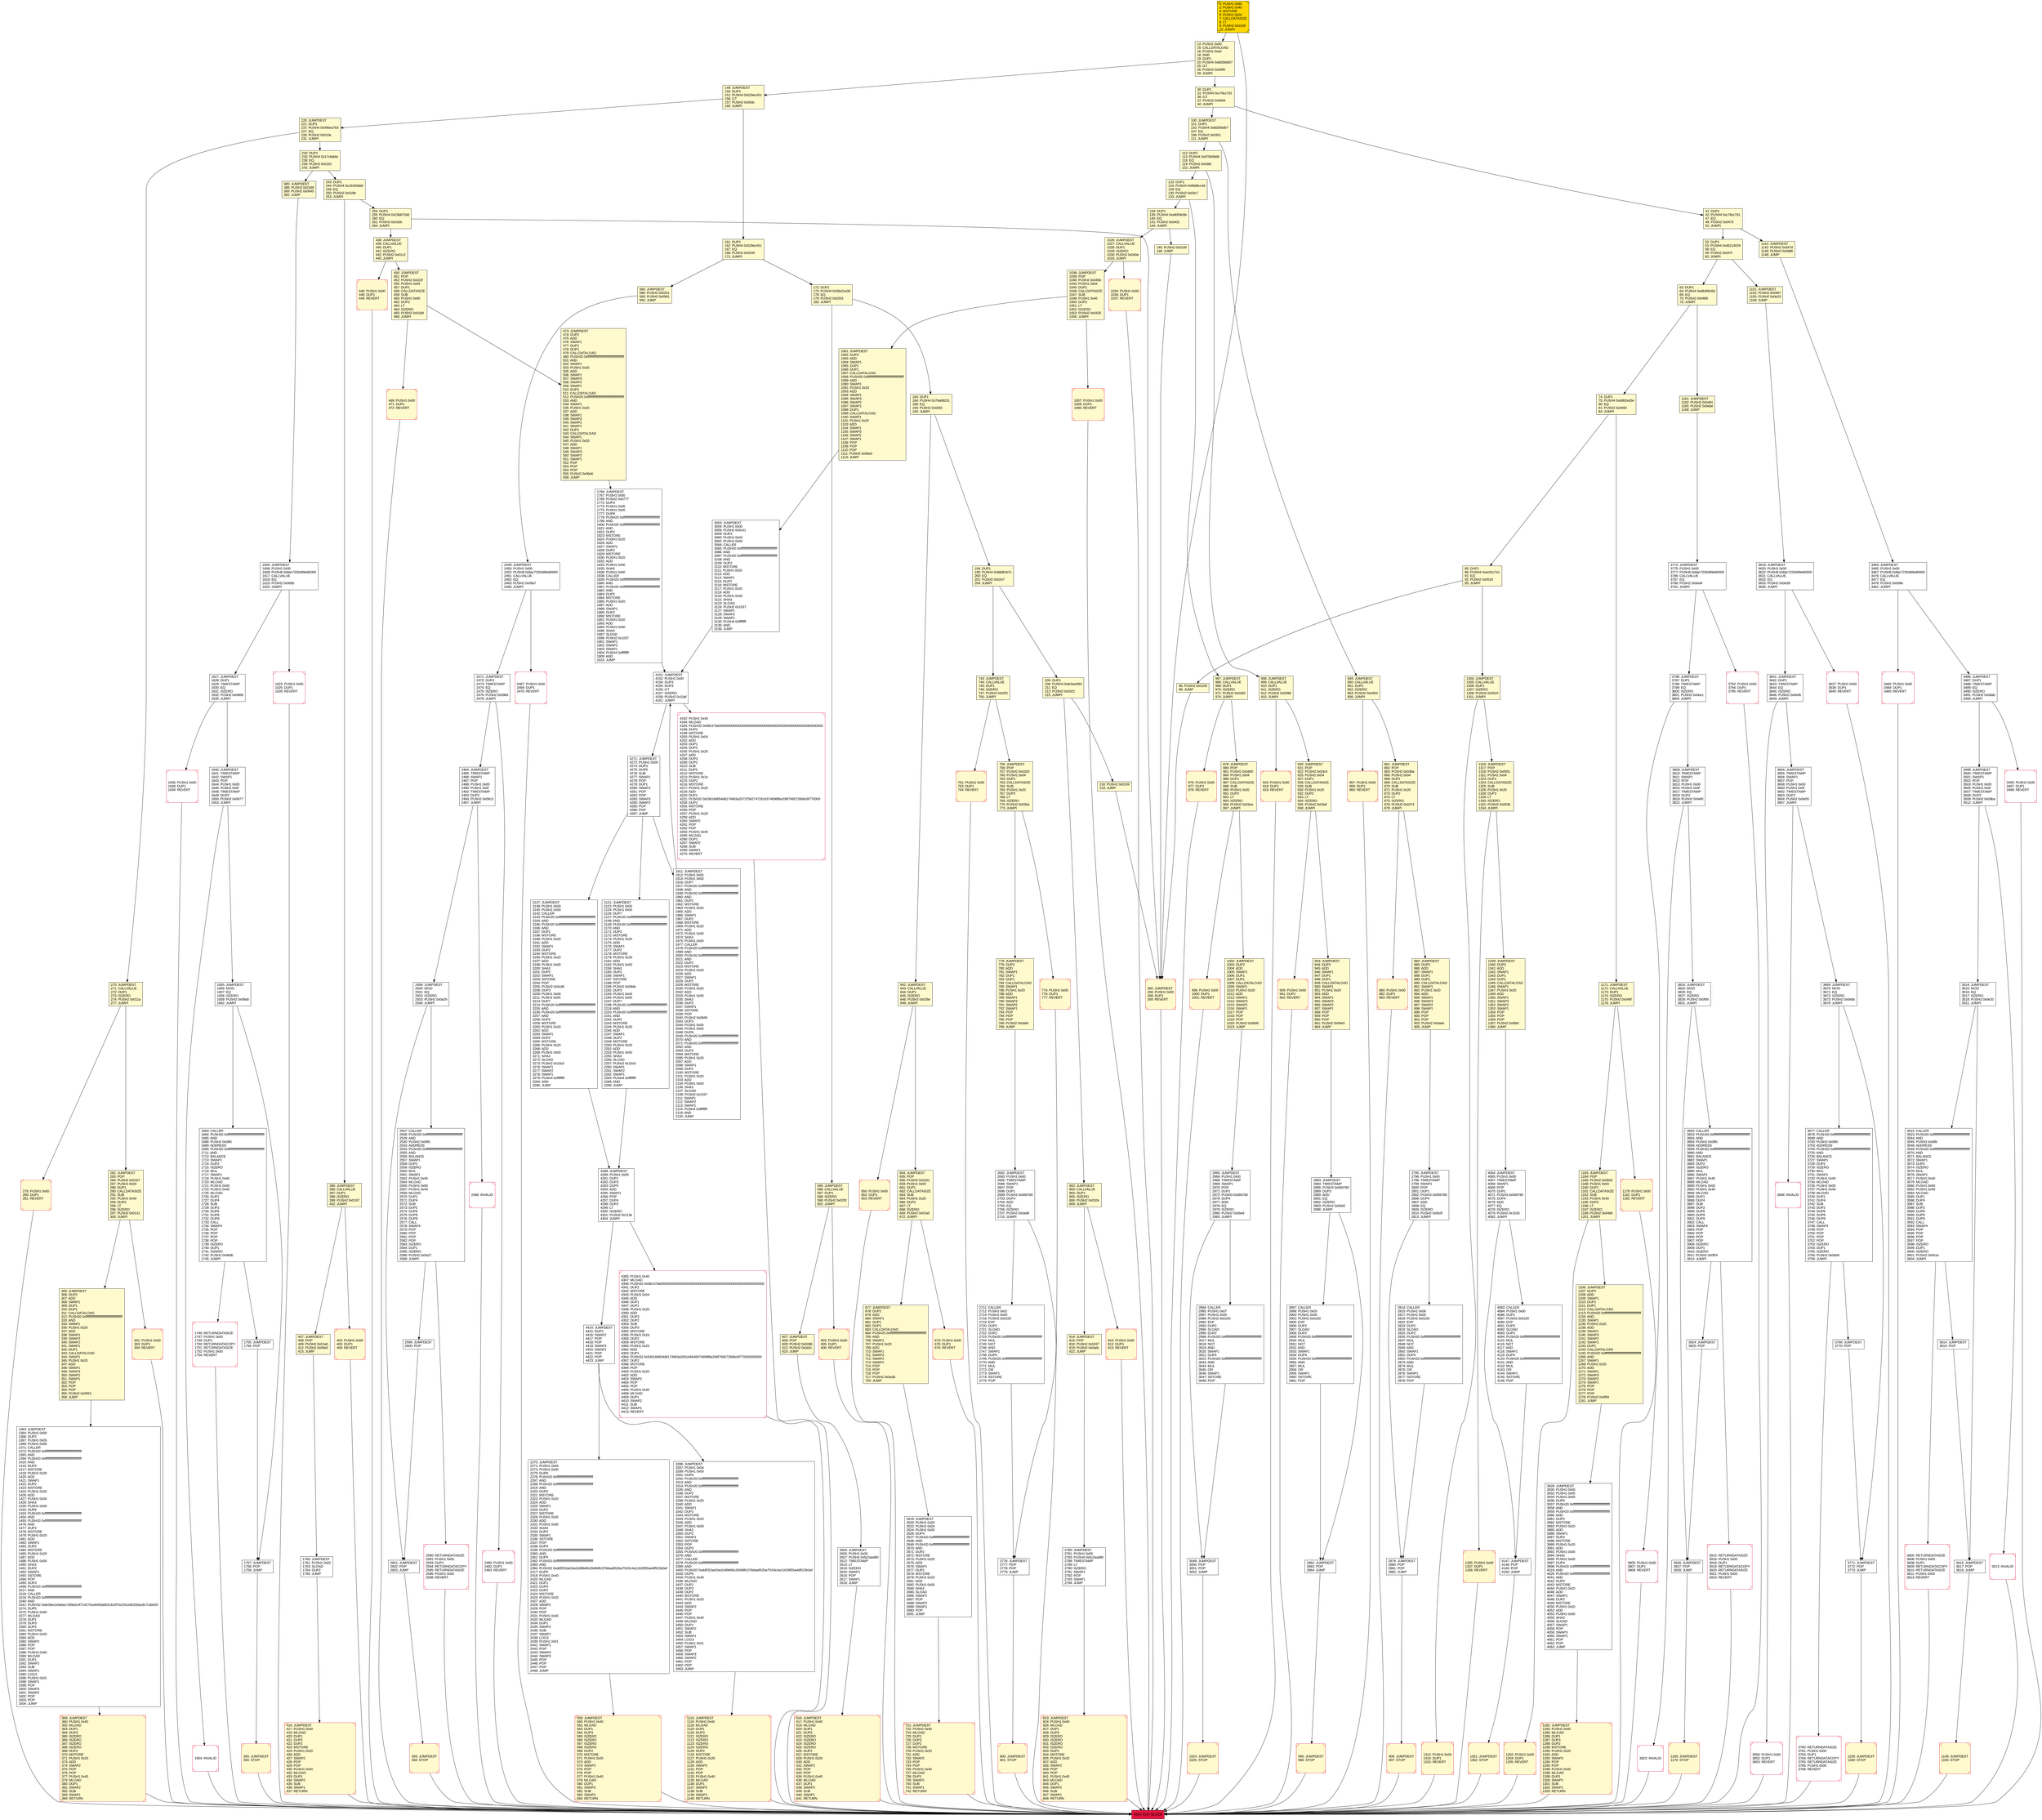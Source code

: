 digraph G {
bgcolor=transparent rankdir=UD;
node [shape=box style=filled color=black fillcolor=white fontname=arial fontcolor=black];
2467 [label="2467: PUSH1 0x00\l2469: DUP1\l2470: REVERT\l" shape=Msquare color=crimson ];
2590 [label="2590: RETURNDATASIZE\l2591: PUSH1 0x00\l2593: DUP1\l2594: RETURNDATACOPY\l2595: RETURNDATASIZE\l2596: PUSH1 0x00\l2598: REVERT\l" shape=Msquare color=crimson ];
3495 [label="3495: PUSH1 0x00\l3497: DUP1\l3498: REVERT\l" shape=Msquare color=crimson ];
1304 [label="1304: JUMPDEST\l1305: CALLVALUE\l1306: DUP1\l1307: ISZERO\l1308: PUSH2 0x0524\l1311: JUMPI\l" fillcolor=lemonchiffon ];
939 [label="939: PUSH1 0x00\l941: DUP1\l942: REVERT\l" fillcolor=lemonchiffon shape=Msquare color=crimson ];
205 [label="205: DUP1\l206: PUSH4 0x8c5ac894\l211: EQ\l212: PUSH2 0x0322\l215: JUMPI\l" fillcolor=lemonchiffon ];
823 [label="823: JUMPDEST\l824: PUSH1 0x40\l826: MLOAD\l827: DUP1\l828: DUP3\l829: ISZERO\l830: ISZERO\l831: ISZERO\l832: ISZERO\l833: DUP2\l834: MSTORE\l835: PUSH1 0x20\l837: ADD\l838: SWAP2\l839: POP\l840: POP\l841: PUSH1 0x40\l843: MLOAD\l844: DUP1\l845: SWAP2\l846: SUB\l847: SWAP1\l848: RETURN\l" fillcolor=lemonchiffon shape=Msquare color=crimson ];
3605 [label="3605: RETURNDATASIZE\l3606: PUSH1 0x00\l3608: DUP1\l3609: RETURNDATACOPY\l3610: RETURNDATASIZE\l3611: PUSH1 0x00\l3613: REVERT\l" shape=Msquare color=crimson ];
2480 [label="2480: PUSH1 0x00\l2482: DUP1\l2483: REVERT\l" shape=Msquare color=crimson ];
416 [label="416: JUMPDEST\l417: PUSH1 0x40\l419: MLOAD\l420: DUP1\l421: DUP3\l422: DUP2\l423: MSTORE\l424: PUSH1 0x20\l426: ADD\l427: SWAP2\l428: POP\l429: POP\l430: PUSH1 0x40\l432: MLOAD\l433: DUP1\l434: SWAP2\l435: SUB\l436: SWAP1\l437: RETURN\l" fillcolor=lemonchiffon shape=Msquare color=crimson ];
2599 [label="2599: JUMPDEST\l2600: POP\l" ];
123 [label="123: DUP1\l124: PUSH4 0x99d8cc4d\l129: EQ\l130: PUSH2 0x03c7\l133: JUMPI\l" fillcolor=lemonchiffon ];
112 [label="112: DUP1\l113: PUSH4 0x975b58d9\l118: EQ\l119: PUSH2 0x038c\l122: JUMPI\l" fillcolor=lemonchiffon ];
393 [label="393: JUMPDEST\l394: STOP\l" fillcolor=lemonchiffon shape=Msquare color=crimson ];
2121 [label="2121: JUMPDEST\l2122: PUSH1 0x04\l2124: PUSH1 0x00\l2126: DUP7\l2127: PUSH20 0xffffffffffffffffffffffffffffffffffffffff\l2148: AND\l2149: PUSH20 0xffffffffffffffffffffffffffffffffffffffff\l2170: AND\l2171: DUP2\l2172: MSTORE\l2173: PUSH1 0x20\l2175: ADD\l2176: SWAP1\l2177: DUP2\l2178: MSTORE\l2179: PUSH1 0x20\l2181: ADD\l2182: PUSH1 0x00\l2184: SHA3\l2185: DUP2\l2186: SWAP1\l2187: SSTORE\l2188: POP\l2189: PUSH2 0x08de\l2192: DUP3\l2193: PUSH1 0x04\l2195: PUSH1 0x00\l2197: DUP7\l2198: PUSH20 0xffffffffffffffffffffffffffffffffffffffff\l2219: AND\l2220: PUSH20 0xffffffffffffffffffffffffffffffffffffffff\l2241: AND\l2242: DUP2\l2243: MSTORE\l2244: PUSH1 0x20\l2246: ADD\l2247: SWAP1\l2248: DUP2\l2249: MSTORE\l2250: PUSH1 0x20\l2252: ADD\l2253: PUSH1 0x00\l2255: SHA3\l2256: SLOAD\l2257: PUSH2 0x10c0\l2260: SWAP1\l2261: SWAP2\l2262: SWAP1\l2263: PUSH4 0xffffffff\l2268: AND\l2269: JUMP\l" ];
906 [label="906: JUMPDEST\l907: STOP\l" fillcolor=lemonchiffon shape=Msquare color=crimson ];
446 [label="446: PUSH1 0x00\l448: DUP1\l449: REVERT\l" fillcolor=lemonchiffon shape=Msquare color=crimson ];
3774 [label="3774: JUMPDEST\l3775: PUSH1 0x00\l3777: PUSH8 0x8ac7230489e80000\l3786: CALLVALUE\l3787: EQ\l3788: PUSH2 0x0ed4\l3791: JUMPI\l" ];
52 [label="52: DUP1\l53: PUSH4 0xd5214029\l58: EQ\l59: PUSH2 0x047f\l62: JUMPI\l" fillcolor=lemonchiffon ];
2499 [label="2499: JUMPDEST\l2500: MOD\l2501: EQ\l2502: ISZERO\l2503: PUSH2 0x0a29\l2506: JUMPI\l" ];
3614 [label="3614: JUMPDEST\l3615: POP\l" ];
403 [label="403: PUSH1 0x00\l405: DUP1\l406: REVERT\l" fillcolor=lemonchiffon shape=Msquare color=crimson ];
161 [label="161: DUP1\l162: PUSH4 0x529ec451\l167: EQ\l168: PUSH2 0x0249\l171: JUMPI\l" fillcolor=lemonchiffon ];
916 [label="916: PUSH1 0x00\l918: DUP1\l919: REVERT\l" fillcolor=lemonchiffon shape=Msquare color=crimson ];
3482 [label="3482: PUSH1 0x00\l3484: DUP1\l3485: REVERT\l" shape=Msquare color=crimson ];
3137 [label="3137: JUMPDEST\l3138: PUSH1 0x04\l3140: PUSH1 0x00\l3142: CALLER\l3143: PUSH20 0xffffffffffffffffffffffffffffffffffffffff\l3164: AND\l3165: PUSH20 0xffffffffffffffffffffffffffffffffffffffff\l3186: AND\l3187: DUP2\l3188: MSTORE\l3189: PUSH1 0x20\l3191: ADD\l3192: SWAP1\l3193: DUP2\l3194: MSTORE\l3195: PUSH1 0x20\l3197: ADD\l3198: PUSH1 0x00\l3200: SHA3\l3201: DUP2\l3202: SWAP1\l3203: SSTORE\l3204: POP\l3205: PUSH2 0x0cd6\l3208: DUP3\l3209: PUSH1 0x04\l3211: PUSH1 0x00\l3213: DUP7\l3214: PUSH20 0xffffffffffffffffffffffffffffffffffffffff\l3235: AND\l3236: PUSH20 0xffffffffffffffffffffffffffffffffffffffff\l3257: AND\l3258: DUP2\l3259: MSTORE\l3260: PUSH1 0x20\l3262: ADD\l3263: SWAP1\l3264: DUP2\l3265: MSTORE\l3266: PUSH1 0x20\l3268: ADD\l3269: PUSH1 0x00\l3271: SHA3\l3272: SLOAD\l3273: PUSH2 0x10c0\l3276: SWAP1\l3277: SWAP2\l3278: SWAP1\l3279: PUSH4 0xffffffff\l3284: AND\l3285: JUMP\l" ];
96 [label="96: PUSH2 0x0109\l99: JUMP\l" fillcolor=lemonchiffon ];
998 [label="998: PUSH1 0x00\l1000: DUP1\l1001: REVERT\l" fillcolor=lemonchiffon shape=Msquare color=crimson ];
2780 [label="2780: JUMPDEST\l2781: PUSH1 0x00\l2783: PUSH4 0x5c2aad80\l2788: TIMESTAMP\l2789: LT\l2790: ISZERO\l2791: SWAP1\l2792: POP\l2793: SWAP1\l2794: JUMP\l" ];
13 [label="13: PUSH1 0x00\l15: CALLDATALOAD\l16: PUSH1 0xe0\l18: SHR\l19: DUP1\l20: PUSH4 0x8d356d07\l25: GT\l26: PUSH2 0x0095\l29: JUMPI\l" fillcolor=lemonchiffon ];
3823 [label="3823: INVALID\l" shape=Msquare color=crimson ];
965 [label="965: JUMPDEST\l966: STOP\l" fillcolor=lemonchiffon shape=Msquare color=crimson ];
4414 [label="4414: JUMPDEST\l4415: DUP1\l4416: SWAP2\l4417: POP\l4418: POP\l4419: SWAP3\l4420: SWAP2\l4421: POP\l4422: POP\l4423: JUMP\l" ];
2484 [label="2484: JUMPDEST\l2485: TIMESTAMP\l2486: SWAP1\l2487: POP\l2488: PUSH1 0x00\l2490: PUSH1 0x0f\l2492: TIMESTAMP\l2493: DUP2\l2494: PUSH2 0x09c3\l2497: JUMPI\l" ];
172 [label="172: DUP1\l173: PUSH4 0x56e2ca30\l178: EQ\l179: PUSH2 0x0253\l182: JUMPI\l" fillcolor=lemonchiffon ];
1316 [label="1316: JUMPDEST\l1317: POP\l1318: PUSH2 0x0551\l1321: PUSH1 0x04\l1323: DUP1\l1324: CALLDATASIZE\l1325: SUB\l1326: PUSH1 0x20\l1328: DUP2\l1329: LT\l1330: ISZERO\l1331: PUSH2 0x053b\l1334: JUMPI\l" fillcolor=lemonchiffon ];
359 [label="359: JUMPDEST\l360: PUSH1 0x40\l362: MLOAD\l363: DUP1\l364: DUP3\l365: ISZERO\l366: ISZERO\l367: ISZERO\l368: ISZERO\l369: DUP2\l370: MSTORE\l371: PUSH1 0x20\l373: ADD\l374: SWAP2\l375: POP\l376: POP\l377: PUSH1 0x40\l379: MLOAD\l380: DUP1\l381: SWAP2\l382: SUB\l383: SWAP1\l384: RETURN\l" fillcolor=lemonchiffon shape=Msquare color=crimson ];
3929 [label="3929: JUMPDEST\l3930: PUSH1 0x00\l3932: PUSH1 0x05\l3934: PUSH1 0x00\l3936: DUP5\l3937: PUSH20 0xffffffffffffffffffffffffffffffffffffffff\l3958: AND\l3959: PUSH20 0xffffffffffffffffffffffffffffffffffffffff\l3980: AND\l3981: DUP2\l3982: MSTORE\l3983: PUSH1 0x20\l3985: ADD\l3986: SWAP1\l3987: DUP2\l3988: MSTORE\l3989: PUSH1 0x20\l3991: ADD\l3992: PUSH1 0x00\l3994: SHA3\l3995: PUSH1 0x00\l3997: DUP4\l3998: PUSH20 0xffffffffffffffffffffffffffffffffffffffff\l4019: AND\l4020: PUSH20 0xffffffffffffffffffffffffffffffffffffffff\l4041: AND\l4042: DUP2\l4043: MSTORE\l4044: PUSH1 0x20\l4046: ADD\l4047: SWAP1\l4048: DUP2\l4049: MSTORE\l4050: PUSH1 0x20\l4052: ADD\l4053: PUSH1 0x00\l4055: SHA3\l4056: SLOAD\l4057: SWAP1\l4058: POP\l4059: SWAP3\l4060: SWAP2\l4061: POP\l4062: POP\l4063: JUMP\l" ];
134 [label="134: DUP1\l135: PUSH4 0xa9059cbb\l140: EQ\l141: PUSH2 0x0402\l144: JUMPI\l" fillcolor=lemonchiffon ];
585 [label="585: JUMPDEST\l586: PUSH2 0x0251\l589: PUSH2 0x0991\l592: JUMP\l" fillcolor=lemonchiffon ];
30 [label="30: DUP1\l31: PUSH4 0xc78cc7d1\l36: GT\l37: PUSH2 0x0064\l40: JUMPI\l" fillcolor=lemonchiffon ];
975 [label="975: PUSH1 0x00\l977: DUP1\l978: REVERT\l" fillcolor=lemonchiffon shape=Msquare color=crimson ];
3926 [label="3926: JUMPDEST\l3927: POP\l3928: JUMP\l" ];
41 [label="41: DUP1\l42: PUSH4 0xc78cc7d1\l47: EQ\l48: PUSH2 0x0475\l51: JUMPI\l" fillcolor=lemonchiffon ];
469 [label="469: PUSH1 0x00\l471: DUP1\l472: REVERT\l" fillcolor=lemonchiffon shape=Msquare color=crimson ];
943 [label="943: JUMPDEST\l944: DUP2\l945: ADD\l946: SWAP1\l947: DUP1\l948: DUP1\l949: CALLDATALOAD\l950: SWAP1\l951: PUSH1 0x20\l953: ADD\l954: SWAP1\l955: SWAP3\l956: SWAP2\l957: SWAP1\l958: POP\l959: POP\l960: POP\l961: PUSH2 0x0b43\l964: JUMP\l" fillcolor=lemonchiffon ];
4147 [label="4147: JUMPDEST\l4148: POP\l4149: POP\l4150: JUMP\l" ];
3677 [label="3677: CALLER\l3678: PUSH20 0xffffffffffffffffffffffffffffffffffffffff\l3699: AND\l3700: PUSH2 0x08fc\l3703: ADDRESS\l3704: PUSH20 0xffffffffffffffffffffffffffffffffffffffff\l3725: AND\l3726: BALANCE\l3727: SWAP1\l3728: DUP2\l3729: ISZERO\l3730: MUL\l3731: SWAP1\l3732: PUSH1 0x40\l3734: MLOAD\l3735: PUSH1 0x00\l3737: PUSH1 0x40\l3739: MLOAD\l3740: DUP1\l3741: DUP4\l3742: SUB\l3743: DUP2\l3744: DUP6\l3745: DUP9\l3746: DUP9\l3747: CALL\l3748: SWAP4\l3749: POP\l3750: POP\l3751: POP\l3752: POP\l3753: ISZERO\l3754: DUP1\l3755: ISZERO\l3756: PUSH2 0x0eb9\l3759: JUMPI\l" ];
755 [label="755: JUMPDEST\l756: POP\l757: PUSH2 0x0320\l760: PUSH1 0x04\l762: DUP1\l763: CALLDATASIZE\l764: SUB\l765: PUSH1 0x20\l767: DUP2\l768: LT\l769: ISZERO\l770: PUSH2 0x030a\l773: JUMPI\l" fillcolor=lemonchiffon ];
1312 [label="1312: PUSH1 0x00\l1314: DUP1\l1315: REVERT\l" fillcolor=lemonchiffon shape=Msquare color=crimson ];
1206 [label="1206: JUMPDEST\l1207: DUP2\l1208: ADD\l1209: SWAP1\l1210: DUP1\l1211: DUP1\l1212: CALLDATALOAD\l1213: PUSH20 0xffffffffffffffffffffffffffffffffffffffff\l1234: AND\l1235: SWAP1\l1236: PUSH1 0x20\l1238: ADD\l1239: SWAP1\l1240: SWAP3\l1241: SWAP2\l1242: SWAP1\l1243: DUP1\l1244: CALLDATALOAD\l1245: PUSH20 0xffffffffffffffffffffffffffffffffffffffff\l1266: AND\l1267: SWAP1\l1268: PUSH1 0x20\l1270: ADD\l1271: SWAP1\l1272: SWAP3\l1273: SWAP2\l1274: SWAP1\l1275: POP\l1276: POP\l1277: POP\l1278: PUSH2 0x0f59\l1281: JUMP\l" fillcolor=lemonchiffon ];
3769 [label="3769: JUMPDEST\l3770: POP\l" ];
810 [label="810: PUSH1 0x00\l812: DUP1\l813: REVERT\l" fillcolor=lemonchiffon shape=Msquare color=crimson ];
301 [label="301: PUSH1 0x00\l303: DUP1\l304: REVERT\l" fillcolor=lemonchiffon shape=Msquare color=crimson ];
3522 [label="3522: CALLER\l3523: PUSH20 0xffffffffffffffffffffffffffffffffffffffff\l3544: AND\l3545: PUSH2 0x08fc\l3548: ADDRESS\l3549: PUSH20 0xffffffffffffffffffffffffffffffffffffffff\l3570: AND\l3571: BALANCE\l3572: SWAP1\l3573: DUP2\l3574: ISZERO\l3575: MUL\l3576: SWAP1\l3577: PUSH1 0x40\l3579: MLOAD\l3580: PUSH1 0x00\l3582: PUSH1 0x40\l3584: MLOAD\l3585: DUP1\l3586: DUP4\l3587: SUB\l3588: DUP2\l3589: DUP6\l3590: DUP9\l3591: DUP9\l3592: CALL\l3593: SWAP4\l3594: POP\l3595: POP\l3596: POP\l3597: POP\l3598: ISZERO\l3599: DUP1\l3600: ISZERO\l3601: PUSH2 0x0e1e\l3604: JUMPI\l" ];
100 [label="100: JUMPDEST\l101: DUP1\l102: PUSH4 0x8d356d07\l107: EQ\l108: PUSH2 0x0351\l111: JUMPI\l" fillcolor=lemonchiffon ];
2776 [label="2776: JUMPDEST\l2777: POP\l2778: POP\l2779: JUMP\l" ];
967 [label="967: JUMPDEST\l968: CALLVALUE\l969: DUP1\l970: ISZERO\l971: PUSH2 0x03d3\l974: JUMPI\l" fillcolor=lemonchiffon ];
1335 [label="1335: PUSH1 0x00\l1337: DUP1\l1338: REVERT\l" fillcolor=lemonchiffon shape=Msquare color=crimson ];
2711 [label="2711: CALLER\l2712: PUSH1 0x01\l2714: PUSH1 0x00\l2716: PUSH2 0x0100\l2719: EXP\l2720: DUP2\l2721: SLOAD\l2722: DUP2\l2723: PUSH20 0xffffffffffffffffffffffffffffffffffffffff\l2744: MUL\l2745: NOT\l2746: AND\l2747: SWAP1\l2748: DUP4\l2749: PUSH20 0xffffffffffffffffffffffffffffffffffffffff\l2770: AND\l2771: MUL\l2772: OR\l2773: SWAP1\l2774: SSTORE\l2775: POP\l" ];
1363 [label="1363: JUMPDEST\l1364: PUSH1 0x00\l1366: DUP2\l1367: PUSH1 0x05\l1369: PUSH1 0x00\l1371: CALLER\l1372: PUSH20 0xffffffffffffffffffffffffffffffffffffffff\l1393: AND\l1394: PUSH20 0xffffffffffffffffffffffffffffffffffffffff\l1415: AND\l1416: DUP2\l1417: MSTORE\l1418: PUSH1 0x20\l1420: ADD\l1421: SWAP1\l1422: DUP2\l1423: MSTORE\l1424: PUSH1 0x20\l1426: ADD\l1427: PUSH1 0x00\l1429: SHA3\l1430: PUSH1 0x00\l1432: DUP6\l1433: PUSH20 0xffffffffffffffffffffffffffffffffffffffff\l1454: AND\l1455: PUSH20 0xffffffffffffffffffffffffffffffffffffffff\l1476: AND\l1477: DUP2\l1478: MSTORE\l1479: PUSH1 0x20\l1481: ADD\l1482: SWAP1\l1483: DUP2\l1484: MSTORE\l1485: PUSH1 0x20\l1487: ADD\l1488: PUSH1 0x00\l1490: SHA3\l1491: DUP2\l1492: SWAP1\l1493: SSTORE\l1494: POP\l1495: DUP3\l1496: PUSH20 0xffffffffffffffffffffffffffffffffffffffff\l1517: AND\l1518: CALLER\l1519: PUSH20 0xffffffffffffffffffffffffffffffffffffffff\l1540: AND\l1541: PUSH32 0x8c5be1e5ebec7d5bd14f71427d1e84f3dd0314c0f7b2291e5b200ac8c7c3b925\l1574: DUP5\l1575: PUSH1 0x40\l1577: MLOAD\l1578: DUP1\l1579: DUP3\l1580: DUP2\l1581: MSTORE\l1582: PUSH1 0x20\l1584: ADD\l1585: SWAP2\l1586: POP\l1587: POP\l1588: PUSH1 0x40\l1590: MLOAD\l1591: DUP1\l1592: SWAP2\l1593: SUB\l1594: SWAP1\l1595: LOG3\l1596: PUSH1 0x01\l1598: SWAP1\l1599: POP\l1600: SWAP3\l1601: SWAP2\l1602: POP\l1603: POP\l1604: JUMP\l" ];
1038 [label="1038: JUMPDEST\l1039: POP\l1040: PUSH2 0x045b\l1043: PUSH1 0x04\l1045: DUP1\l1046: CALLDATASIZE\l1047: SUB\l1048: PUSH1 0x40\l1050: DUP2\l1051: LT\l1052: ISZERO\l1053: PUSH2 0x0425\l1056: JUMPI\l" fillcolor=lemonchiffon ];
1760 [label="1760: JUMPDEST\l1761: PUSH1 0x02\l1763: SLOAD\l1764: DUP2\l1765: JUMP\l" ];
3809 [label="3809: JUMPDEST\l3810: TIMESTAMP\l3811: SWAP1\l3812: POP\l3813: PUSH1 0x00\l3815: PUSH1 0x0f\l3817: TIMESTAMP\l3818: DUP2\l3819: PUSH2 0x0ef0\l3822: JUMPI\l" ];
3486 [label="3486: JUMPDEST\l3487: DUP1\l3488: TIMESTAMP\l3489: EQ\l3490: ISZERO\l3491: PUSH2 0x0dab\l3494: JUMPI\l" ];
774 [label="774: PUSH1 0x00\l776: DUP1\l777: REVERT\l" fillcolor=lemonchiffon shape=Msquare color=crimson ];
778 [label="778: JUMPDEST\l779: DUP2\l780: ADD\l781: SWAP1\l782: DUP1\l783: DUP1\l784: CALLDATALOAD\l785: SWAP1\l786: PUSH1 0x20\l788: ADD\l789: SWAP1\l790: SWAP3\l791: SWAP2\l792: SWAP1\l793: POP\l794: POP\l795: POP\l796: PUSH2 0x0a84\l799: JUMP\l" fillcolor=lemonchiffon ];
3760 [label="3760: RETURNDATASIZE\l3761: PUSH1 0x00\l3763: DUP1\l3764: RETURNDATACOPY\l3765: RETURNDATASIZE\l3766: PUSH1 0x00\l3768: REVERT\l" shape=Msquare color=crimson ];
1605 [label="1605: JUMPDEST\l1606: PUSH1 0x00\l1608: PUSH8 0x8ac7230489e80000\l1617: CALLVALUE\l1618: EQ\l1619: PUSH2 0x065b\l1622: JUMPI\l" ];
2814 [label="2814: CALLER\l2815: PUSH1 0x06\l2817: PUSH1 0x00\l2819: PUSH2 0x0100\l2822: EXP\l2823: DUP2\l2824: SLOAD\l2825: DUP2\l2826: PUSH20 0xffffffffffffffffffffffffffffffffffffffff\l2847: MUL\l2848: NOT\l2849: AND\l2850: SWAP1\l2851: DUP4\l2852: PUSH20 0xffffffffffffffffffffffffffffffffffffffff\l2873: AND\l2874: MUL\l2875: OR\l2876: SWAP1\l2877: SSTORE\l2878: POP\l" ];
232 [label="232: DUP1\l233: PUSH4 0x17c6abfa\l238: EQ\l239: PUSH2 0x0181\l242: JUMPI\l" fillcolor=lemonchiffon ];
1282 [label="1282: JUMPDEST\l1283: PUSH1 0x40\l1285: MLOAD\l1286: DUP1\l1287: DUP3\l1288: DUP2\l1289: MSTORE\l1290: PUSH1 0x20\l1292: ADD\l1293: SWAP2\l1294: POP\l1295: POP\l1296: PUSH1 0x40\l1298: MLOAD\l1299: DUP1\l1300: SWAP2\l1301: SUB\l1302: SWAP1\l1303: RETURN\l" fillcolor=lemonchiffon shape=Msquare color=crimson ];
800 [label="800: JUMPDEST\l801: STOP\l" fillcolor=lemonchiffon shape=Msquare color=crimson ];
145 [label="145: PUSH2 0x0109\l148: JUMP\l" fillcolor=lemonchiffon ];
2962 [label="2962: JUMPDEST\l2963: POP\l2964: JUMP\l" ];
278 [label="278: PUSH1 0x00\l280: DUP1\l281: REVERT\l" fillcolor=lemonchiffon shape=Msquare color=crimson ];
3654 [label="3654: JUMPDEST\l3655: TIMESTAMP\l3656: SWAP1\l3657: POP\l3658: PUSH1 0x00\l3660: PUSH1 0x0f\l3662: TIMESTAMP\l3663: DUP2\l3664: PUSH2 0x0e55\l3667: JUMPI\l" ];
2604 [label="2604: JUMPDEST\l2605: PUSH1 0x00\l2607: PUSH4 0x5c2aad80\l2612: TIMESTAMP\l2613: LT\l2614: ISZERO\l2615: SWAP1\l2616: POP\l2617: SWAP1\l2618: JUMP\l" ];
1061 [label="1061: JUMPDEST\l1062: DUP2\l1063: ADD\l1064: SWAP1\l1065: DUP1\l1066: DUP1\l1067: CALLDATALOAD\l1068: PUSH20 0xffffffffffffffffffffffffffffffffffffffff\l1089: AND\l1090: SWAP1\l1091: PUSH1 0x20\l1093: ADD\l1094: SWAP1\l1095: SWAP3\l1096: SWAP2\l1097: SWAP1\l1098: DUP1\l1099: CALLDATALOAD\l1100: SWAP1\l1101: PUSH1 0x20\l1103: ADD\l1104: SWAP1\l1105: SWAP3\l1106: SWAP2\l1107: SWAP1\l1108: POP\l1109: POP\l1110: POP\l1111: PUSH2 0x0bed\l1114: JUMP\l" fillcolor=lemonchiffon ];
849 [label="849: JUMPDEST\l850: CALLVALUE\l851: DUP1\l852: ISZERO\l853: PUSH2 0x035d\l856: JUMPI\l" fillcolor=lemonchiffon ];
2471 [label="2471: JUMPDEST\l2472: DUP1\l2473: TIMESTAMP\l2474: EQ\l2475: ISZERO\l2476: PUSH2 0x09b4\l2479: JUMPI\l" ];
1361 [label="1361: JUMPDEST\l1362: STOP\l" fillcolor=lemonchiffon shape=Msquare color=crimson ];
3832 [label="3832: CALLER\l3833: PUSH20 0xffffffffffffffffffffffffffffffffffffffff\l3854: AND\l3855: PUSH2 0x08fc\l3858: ADDRESS\l3859: PUSH20 0xffffffffffffffffffffffffffffffffffffffff\l3880: AND\l3881: BALANCE\l3882: SWAP1\l3883: DUP2\l3884: ISZERO\l3885: MUL\l3886: SWAP1\l3887: PUSH1 0x40\l3889: MLOAD\l3890: PUSH1 0x00\l3892: PUSH1 0x40\l3894: MLOAD\l3895: DUP1\l3896: DUP4\l3897: SUB\l3898: DUP2\l3899: DUP6\l3900: DUP9\l3901: DUP9\l3902: CALL\l3903: SWAP4\l3904: POP\l3905: POP\l3906: POP\l3907: POP\l3908: ISZERO\l3909: DUP1\l3910: ISZERO\l3911: PUSH2 0x0f54\l3914: JUMPI\l" ];
1654 [label="1654: INVALID\l" shape=Msquare color=crimson ];
1746 [label="1746: RETURNDATASIZE\l1747: PUSH1 0x00\l1749: DUP1\l1750: RETURNDATACOPY\l1751: RETURNDATASIZE\l1752: PUSH1 0x00\l1754: REVERT\l" shape=Msquare color=crimson ];
1171 [label="1171: JUMPDEST\l1172: CALLVALUE\l1173: DUP1\l1174: ISZERO\l1175: PUSH2 0x049f\l1178: JUMPI\l" fillcolor=lemonchiffon ];
743 [label="743: JUMPDEST\l744: CALLVALUE\l745: DUP1\l746: ISZERO\l747: PUSH2 0x02f3\l750: JUMPI\l" fillcolor=lemonchiffon ];
270 [label="270: JUMPDEST\l271: CALLVALUE\l272: DUP1\l273: ISZERO\l274: PUSH2 0x011a\l277: JUMPI\l" fillcolor=lemonchiffon ];
880 [label="880: PUSH1 0x00\l882: DUP1\l883: REVERT\l" fillcolor=lemonchiffon shape=Msquare color=crimson ];
1766 [label="1766: JUMPDEST\l1767: PUSH1 0x00\l1769: PUSH2 0x0777\l1772: DUP3\l1773: PUSH1 0x05\l1775: PUSH1 0x00\l1777: DUP8\l1778: PUSH20 0xffffffffffffffffffffffffffffffffffffffff\l1799: AND\l1800: PUSH20 0xffffffffffffffffffffffffffffffffffffffff\l1821: AND\l1822: DUP2\l1823: MSTORE\l1824: PUSH1 0x20\l1826: ADD\l1827: SWAP1\l1828: DUP2\l1829: MSTORE\l1830: PUSH1 0x20\l1832: ADD\l1833: PUSH1 0x00\l1835: SHA3\l1836: PUSH1 0x00\l1838: CALLER\l1839: PUSH20 0xffffffffffffffffffffffffffffffffffffffff\l1860: AND\l1861: PUSH20 0xffffffffffffffffffffffffffffffffffffffff\l1882: AND\l1883: DUP2\l1884: MSTORE\l1885: PUSH1 0x20\l1887: ADD\l1888: SWAP1\l1889: DUP2\l1890: MSTORE\l1891: PUSH1 0x20\l1893: ADD\l1894: PUSH1 0x00\l1896: SHA3\l1897: SLOAD\l1898: PUSH2 0x1037\l1901: SWAP1\l1902: SWAP2\l1903: SWAP1\l1904: PUSH4 0xffffffff\l1909: AND\l1910: JUMP\l" ];
2507 [label="2507: CALLER\l2508: PUSH20 0xffffffffffffffffffffffffffffffffffffffff\l2529: AND\l2530: PUSH2 0x08fc\l2533: ADDRESS\l2534: PUSH20 0xffffffffffffffffffffffffffffffffffffffff\l2555: AND\l2556: BALANCE\l2557: SWAP1\l2558: DUP2\l2559: ISZERO\l2560: MUL\l2561: SWAP1\l2562: PUSH1 0x40\l2564: MLOAD\l2565: PUSH1 0x00\l2567: PUSH1 0x40\l2569: MLOAD\l2570: DUP1\l2571: DUP4\l2572: SUB\l2573: DUP2\l2574: DUP6\l2575: DUP9\l2576: DUP9\l2577: CALL\l2578: SWAP4\l2579: POP\l2580: POP\l2581: POP\l2582: POP\l2583: ISZERO\l2584: DUP1\l2585: ISZERO\l2586: PUSH2 0x0a27\l2589: JUMPI\l" ];
1151 [label="1151: JUMPDEST\l1152: PUSH2 0x0487\l1155: PUSH2 0x0e23\l1158: JUMP\l" fillcolor=lemonchiffon ];
243 [label="243: DUP1\l244: PUSH4 0x18160ddd\l249: EQ\l250: PUSH2 0x018b\l253: JUMPI\l" fillcolor=lemonchiffon ];
2449 [label="2449: JUMPDEST\l2450: PUSH1 0x00\l2452: PUSH8 0x8ac7230489e80000\l2461: CALLVALUE\l2462: EQ\l2463: PUSH2 0x09a7\l2466: JUMPI\l" ];
2619 [label="2619: JUMPDEST\l2620: PUSH1 0x00\l2622: PUSH1 0x04\l2624: PUSH1 0x00\l2626: DUP4\l2627: PUSH20 0xffffffffffffffffffffffffffffffffffffffff\l2648: AND\l2649: PUSH20 0xffffffffffffffffffffffffffffffffffffffff\l2670: AND\l2671: DUP2\l2672: MSTORE\l2673: PUSH1 0x20\l2675: ADD\l2676: SWAP1\l2677: DUP2\l2678: MSTORE\l2679: PUSH1 0x20\l2681: ADD\l2682: PUSH1 0x00\l2684: SHA3\l2685: SLOAD\l2686: SWAP1\l2687: POP\l2688: SWAP2\l2689: SWAP1\l2690: POP\l2691: JUMP\l" ];
1183 [label="1183: JUMPDEST\l1184: POP\l1185: PUSH2 0x0502\l1188: PUSH1 0x04\l1190: DUP1\l1191: CALLDATASIZE\l1192: SUB\l1193: PUSH1 0x40\l1195: DUP2\l1196: LT\l1197: ISZERO\l1198: PUSH2 0x04b6\l1201: JUMPI\l" fillcolor=lemonchiffon ];
1755 [label="1755: JUMPDEST\l1756: POP\l" ];
3668 [label="3668: INVALID\l" shape=Msquare color=crimson ];
1655 [label="1655: JUMPDEST\l1656: MOD\l1657: EQ\l1658: ISZERO\l1659: PUSH2 0x06dd\l1662: JUMPI\l" ];
395 [label="395: JUMPDEST\l396: CALLVALUE\l397: DUP1\l398: ISZERO\l399: PUSH2 0x0197\l402: JUMPI\l" fillcolor=lemonchiffon ];
3464 [label="3464: JUMPDEST\l3465: PUSH1 0x00\l3467: PUSH8 0x8ac7230489e80000\l3476: CALLVALUE\l3477: EQ\l3478: PUSH2 0x0d9e\l3481: JUMPI\l" ];
2883 [label="2883: JUMPDEST\l2884: TIMESTAMP\l2885: PUSH3 0x069780\l2889: DUP3\l2890: ADD\l2891: EQ\l2892: ISZERO\l2893: PUSH2 0x0b92\l2896: JUMPI\l" ];
857 [label="857: PUSH1 0x00\l859: DUP1\l860: REVERT\l" fillcolor=lemonchiffon shape=Msquare color=crimson ];
4288 [label="4288: JUMPDEST\l4289: PUSH1 0x00\l4291: DUP1\l4292: DUP3\l4293: DUP5\l4294: ADD\l4295: SWAP1\l4296: POP\l4297: DUP4\l4298: DUP2\l4299: LT\l4300: ISZERO\l4301: PUSH2 0x113e\l4304: JUMPI\l" ];
473 [label="473: JUMPDEST\l474: DUP2\l475: ADD\l476: SWAP1\l477: DUP1\l478: DUP1\l479: CALLDATALOAD\l480: PUSH20 0xffffffffffffffffffffffffffffffffffffffff\l501: AND\l502: SWAP1\l503: PUSH1 0x20\l505: ADD\l506: SWAP1\l507: SWAP3\l508: SWAP2\l509: SWAP1\l510: DUP1\l511: CALLDATALOAD\l512: PUSH20 0xffffffffffffffffffffffffffffffffffffffff\l533: AND\l534: SWAP1\l535: PUSH1 0x20\l537: ADD\l538: SWAP1\l539: SWAP3\l540: SWAP2\l541: SWAP1\l542: DUP1\l543: CALLDATALOAD\l544: SWAP1\l545: PUSH1 0x20\l547: ADD\l548: SWAP1\l549: SWAP3\l550: SWAP2\l551: SWAP1\l552: POP\l553: POP\l554: POP\l555: PUSH2 0x06e6\l558: JUMP\l" fillcolor=lemonchiffon ];
4305 [label="4305: PUSH1 0x40\l4307: MLOAD\l4308: PUSH32 0x08c379a000000000000000000000000000000000000000000000000000000000\l4341: DUP2\l4342: MSTORE\l4343: PUSH1 0x04\l4345: ADD\l4346: DUP1\l4347: DUP1\l4348: PUSH1 0x20\l4350: ADD\l4351: DUP3\l4352: DUP2\l4353: SUB\l4354: DUP3\l4355: MSTORE\l4356: PUSH1 0x1b\l4358: DUP2\l4359: MSTORE\l4360: PUSH1 0x20\l4362: ADD\l4363: DUP1\l4364: PUSH32 0x536166654d6174683a206164646974696f6e206f766572666c6f770000000000\l4397: DUP2\l4398: MSTORE\l4399: POP\l4400: PUSH1 0x20\l4402: ADD\l4403: SWAP2\l4404: POP\l4405: POP\l4406: PUSH1 0x40\l4408: MLOAD\l4409: DUP1\l4410: SWAP2\l4411: SUB\l4412: SWAP1\l4413: REVERT\l" shape=Msquare color=crimson ];
216 [label="216: PUSH2 0x0109\l219: JUMP\l" fillcolor=lemonchiffon ];
979 [label="979: JUMPDEST\l980: POP\l981: PUSH2 0x0400\l984: PUSH1 0x04\l986: DUP1\l987: CALLDATASIZE\l988: SUB\l989: PUSH1 0x20\l991: DUP2\l992: LT\l993: ISZERO\l994: PUSH2 0x03ea\l997: JUMPI\l" fillcolor=lemonchiffon ];
673 [label="673: PUSH1 0x00\l675: DUP1\l676: REVERT\l" fillcolor=lemonchiffon shape=Msquare color=crimson ];
149 [label="149: JUMPDEST\l150: DUP1\l151: PUSH4 0x529ec451\l156: GT\l157: PUSH2 0x00dc\l160: JUMPI\l" fillcolor=lemonchiffon ];
1169 [label="1169: JUMPDEST\l1170: STOP\l" fillcolor=lemonchiffon shape=Msquare color=crimson ];
3513 [label="3513: INVALID\l" shape=Msquare color=crimson ];
3616 [label="3616: JUMPDEST\l3617: POP\l3618: JUMP\l" ];
2984 [label="2984: CALLER\l2985: PUSH1 0x07\l2987: PUSH1 0x00\l2989: PUSH2 0x0100\l2992: EXP\l2993: DUP2\l2994: SLOAD\l2995: DUP2\l2996: PUSH20 0xffffffffffffffffffffffffffffffffffffffff\l3017: MUL\l3018: NOT\l3019: AND\l3020: SWAP1\l3021: DUP4\l3022: PUSH20 0xffffffffffffffffffffffffffffffffffffffff\l3043: AND\l3044: MUL\l3045: OR\l3046: SWAP1\l3047: SSTORE\l3048: POP\l" ];
183 [label="183: DUP1\l184: PUSH4 0x70a08231\l189: EQ\l190: PUSH2 0x0282\l193: JUMPI\l" fillcolor=lemonchiffon ];
265 [label="265: JUMPDEST\l266: PUSH1 0x00\l268: DUP1\l269: REVERT\l" fillcolor=lemonchiffon shape=Msquare color=crimson ];
3796 [label="3796: JUMPDEST\l3797: DUP1\l3798: TIMESTAMP\l3799: EQ\l3800: ISZERO\l3801: PUSH2 0x0ee1\l3804: JUMPI\l" ];
1911 [label="1911: JUMPDEST\l1912: PUSH1 0x05\l1914: PUSH1 0x00\l1916: DUP7\l1917: PUSH20 0xffffffffffffffffffffffffffffffffffffffff\l1938: AND\l1939: PUSH20 0xffffffffffffffffffffffffffffffffffffffff\l1960: AND\l1961: DUP2\l1962: MSTORE\l1963: PUSH1 0x20\l1965: ADD\l1966: SWAP1\l1967: DUP2\l1968: MSTORE\l1969: PUSH1 0x20\l1971: ADD\l1972: PUSH1 0x00\l1974: SHA3\l1975: PUSH1 0x00\l1977: CALLER\l1978: PUSH20 0xffffffffffffffffffffffffffffffffffffffff\l1999: AND\l2000: PUSH20 0xffffffffffffffffffffffffffffffffffffffff\l2021: AND\l2022: DUP2\l2023: MSTORE\l2024: PUSH1 0x20\l2026: ADD\l2027: SWAP1\l2028: DUP2\l2029: MSTORE\l2030: PUSH1 0x20\l2032: ADD\l2033: PUSH1 0x00\l2035: SHA3\l2036: DUP2\l2037: SWAP1\l2038: SSTORE\l2039: POP\l2040: PUSH2 0x0849\l2043: DUP3\l2044: PUSH1 0x04\l2046: PUSH1 0x00\l2048: DUP8\l2049: PUSH20 0xffffffffffffffffffffffffffffffffffffffff\l2070: AND\l2071: PUSH20 0xffffffffffffffffffffffffffffffffffffffff\l2092: AND\l2093: DUP2\l2094: MSTORE\l2095: PUSH1 0x20\l2097: ADD\l2098: SWAP1\l2099: DUP2\l2100: MSTORE\l2101: PUSH1 0x20\l2103: ADD\l2104: PUSH1 0x00\l2106: SHA3\l2107: SLOAD\l2108: PUSH2 0x1037\l2111: SWAP1\l2112: SWAP2\l2113: SWAP1\l2114: PUSH4 0xffffffff\l2119: AND\l2120: JUMP\l" ];
2601 [label="2601: JUMPDEST\l2602: POP\l2603: JUMP\l" ];
559 [label="559: JUMPDEST\l560: PUSH1 0x40\l562: MLOAD\l563: DUP1\l564: DUP3\l565: ISZERO\l566: ISZERO\l567: ISZERO\l568: ISZERO\l569: DUP2\l570: MSTORE\l571: PUSH1 0x20\l573: ADD\l574: SWAP2\l575: POP\l576: POP\l577: PUSH1 0x40\l579: MLOAD\l580: DUP1\l581: SWAP2\l582: SUB\l583: SWAP1\l584: RETURN\l" fillcolor=lemonchiffon shape=Msquare color=crimson ];
1159 [label="1159: JUMPDEST\l1160: STOP\l" fillcolor=lemonchiffon shape=Msquare color=crimson ];
1202 [label="1202: PUSH1 0x00\l1204: DUP1\l1205: REVERT\l" fillcolor=lemonchiffon shape=Msquare color=crimson ];
385 [label="385: JUMPDEST\l386: PUSH2 0x0189\l389: PUSH2 0x0645\l392: JUMP\l" fillcolor=lemonchiffon ];
814 [label="814: JUMPDEST\l815: POP\l816: PUSH2 0x0337\l819: PUSH2 0x0adc\l822: JUMP\l" fillcolor=lemonchiffon ];
2965 [label="2965: JUMPDEST\l2966: PUSH1 0x00\l2968: TIMESTAMP\l2969: SWAP1\l2970: POP\l2971: DUP1\l2972: PUSH3 0x069780\l2976: DUP4\l2977: ADD\l2978: EQ\l2979: ISZERO\l2980: PUSH2 0x0be9\l2983: JUMPI\l" ];
3641 [label="3641: JUMPDEST\l3642: DUP1\l3643: TIMESTAMP\l3644: EQ\l3645: ISZERO\l3646: PUSH2 0x0e46\l3649: JUMPI\l" ];
3286 [label="3286: JUMPDEST\l3287: PUSH1 0x04\l3289: PUSH1 0x00\l3291: DUP6\l3292: PUSH20 0xffffffffffffffffffffffffffffffffffffffff\l3313: AND\l3314: PUSH20 0xffffffffffffffffffffffffffffffffffffffff\l3335: AND\l3336: DUP2\l3337: MSTORE\l3338: PUSH1 0x20\l3340: ADD\l3341: SWAP1\l3342: DUP2\l3343: MSTORE\l3344: PUSH1 0x20\l3346: ADD\l3347: PUSH1 0x00\l3349: SHA3\l3350: DUP2\l3351: SWAP1\l3352: SSTORE\l3353: POP\l3354: DUP3\l3355: PUSH20 0xffffffffffffffffffffffffffffffffffffffff\l3376: AND\l3377: CALLER\l3378: PUSH20 0xffffffffffffffffffffffffffffffffffffffff\l3399: AND\l3400: PUSH32 0xddf252ad1be2c89b69c2b068fc378daa952ba7f163c4a11628f55a4df523b3ef\l3433: DUP5\l3434: PUSH1 0x40\l3436: MLOAD\l3437: DUP1\l3438: DUP3\l3439: DUP2\l3440: MSTORE\l3441: PUSH1 0x20\l3443: ADD\l3444: SWAP2\l3445: POP\l3446: POP\l3447: PUSH1 0x40\l3449: MLOAD\l3450: DUP1\l3451: SWAP2\l3452: SUB\l3453: SWAP1\l3454: LOG3\l3455: PUSH1 0x01\l3457: SWAP1\l3458: POP\l3459: SWAP3\l3460: SWAP2\l3461: POP\l3462: POP\l3463: JUMP\l" ];
74 [label="74: DUP1\l75: PUSH4 0xdd62ed3e\l80: EQ\l81: PUSH2 0x0493\l84: JUMPI\l" fillcolor=lemonchiffon ];
802 [label="802: JUMPDEST\l803: CALLVALUE\l804: DUP1\l805: ISZERO\l806: PUSH2 0x032e\l809: JUMPI\l" fillcolor=lemonchiffon ];
650 [label="650: PUSH1 0x00\l652: DUP1\l653: REVERT\l" fillcolor=lemonchiffon shape=Msquare color=crimson ];
2270 [label="2270: JUMPDEST\l2271: PUSH1 0x04\l2273: PUSH1 0x00\l2275: DUP6\l2276: PUSH20 0xffffffffffffffffffffffffffffffffffffffff\l2297: AND\l2298: PUSH20 0xffffffffffffffffffffffffffffffffffffffff\l2319: AND\l2320: DUP2\l2321: MSTORE\l2322: PUSH1 0x20\l2324: ADD\l2325: SWAP1\l2326: DUP2\l2327: MSTORE\l2328: PUSH1 0x20\l2330: ADD\l2331: PUSH1 0x00\l2333: SHA3\l2334: DUP2\l2335: SWAP1\l2336: SSTORE\l2337: POP\l2338: DUP3\l2339: PUSH20 0xffffffffffffffffffffffffffffffffffffffff\l2360: AND\l2361: DUP5\l2362: PUSH20 0xffffffffffffffffffffffffffffffffffffffff\l2383: AND\l2384: PUSH32 0xddf252ad1be2c89b69c2b068fc378daa952ba7f163c4a11628f55a4df523b3ef\l2417: DUP5\l2418: PUSH1 0x40\l2420: MLOAD\l2421: DUP1\l2422: DUP3\l2423: DUP2\l2424: MSTORE\l2425: PUSH1 0x20\l2427: ADD\l2428: SWAP2\l2429: POP\l2430: POP\l2431: PUSH1 0x40\l2433: MLOAD\l2434: DUP1\l2435: SWAP2\l2436: SUB\l2437: SWAP1\l2438: LOG3\l2439: PUSH1 0x01\l2441: SWAP1\l2442: POP\l2443: SWAP4\l2444: SWAP3\l2445: POP\l2446: POP\l2447: POP\l2448: JUMP\l" ];
3499 [label="3499: JUMPDEST\l3500: TIMESTAMP\l3501: SWAP1\l3502: POP\l3503: PUSH1 0x00\l3505: PUSH1 0x0f\l3507: TIMESTAMP\l3508: DUP2\l3509: PUSH2 0x0dba\l3512: JUMPI\l" ];
3619 [label="3619: JUMPDEST\l3620: PUSH1 0x00\l3622: PUSH8 0x8ac7230489e80000\l3631: CALLVALUE\l3632: EQ\l3633: PUSH2 0x0e39\l3636: JUMPI\l" ];
220 [label="220: JUMPDEST\l221: DUP1\l222: PUSH4 0x095ea7b3\l227: EQ\l228: PUSH2 0x010e\l231: JUMPI\l" fillcolor=lemonchiffon ];
4162 [label="4162: PUSH1 0x40\l4164: MLOAD\l4165: PUSH32 0x08c379a000000000000000000000000000000000000000000000000000000000\l4198: DUP2\l4199: MSTORE\l4200: PUSH1 0x04\l4202: ADD\l4203: DUP1\l4204: DUP1\l4205: PUSH1 0x20\l4207: ADD\l4208: DUP3\l4209: DUP2\l4210: SUB\l4211: DUP3\l4212: MSTORE\l4213: PUSH1 0x1e\l4215: DUP2\l4216: MSTORE\l4217: PUSH1 0x20\l4219: ADD\l4220: DUP1\l4221: PUSH32 0x536166654d6174683a207375627472616374696f6e206f766572666c6f770000\l4254: DUP2\l4255: MSTORE\l4256: POP\l4257: PUSH1 0x20\l4259: ADD\l4260: SWAP2\l4261: POP\l4262: POP\l4263: PUSH1 0x40\l4265: MLOAD\l4266: DUP1\l4267: SWAP2\l4268: SUB\l4269: SWAP1\l4270: REVERT\l" shape=Msquare color=crimson ];
1179 [label="1179: PUSH1 0x00\l1181: DUP1\l1182: REVERT\l" fillcolor=lemonchiffon shape=Msquare color=crimson ];
282 [label="282: JUMPDEST\l283: POP\l284: PUSH2 0x0167\l287: PUSH1 0x04\l289: DUP1\l290: CALLDATASIZE\l291: SUB\l292: PUSH1 0x40\l294: DUP2\l295: LT\l296: ISZERO\l297: PUSH2 0x0131\l300: JUMPI\l" fillcolor=lemonchiffon ];
607 [label="607: JUMPDEST\l608: POP\l609: PUSH2 0x0268\l612: PUSH2 0x0a2c\l615: JUMP\l" fillcolor=lemonchiffon ];
1026 [label="1026: JUMPDEST\l1027: CALLVALUE\l1028: DUP1\l1029: ISZERO\l1030: PUSH2 0x040e\l1033: JUMPI\l" fillcolor=lemonchiffon ];
677 [label="677: JUMPDEST\l678: DUP2\l679: ADD\l680: SWAP1\l681: DUP1\l682: DUP1\l683: CALLDATALOAD\l684: PUSH20 0xffffffffffffffffffffffffffffffffffffffff\l705: AND\l706: SWAP1\l707: PUSH1 0x20\l709: ADD\l710: SWAP1\l711: SWAP3\l712: SWAP2\l713: SWAP1\l714: POP\l715: POP\l716: POP\l717: PUSH2 0x0a3b\l720: JUMP\l" fillcolor=lemonchiffon ];
4424 [label="4424: EXIT BLOCK\l" fillcolor=crimson ];
1161 [label="1161: JUMPDEST\l1162: PUSH2 0x0491\l1165: PUSH2 0x0ebe\l1168: JUMP\l" fillcolor=lemonchiffon ];
751 [label="751: PUSH1 0x00\l753: DUP1\l754: REVERT\l" fillcolor=lemonchiffon shape=Msquare color=crimson ];
3915 [label="3915: RETURNDATASIZE\l3916: PUSH1 0x00\l3918: DUP1\l3919: RETURNDATACOPY\l3920: RETURNDATASIZE\l3921: PUSH1 0x00\l3923: REVERT\l" shape=Msquare color=crimson ];
1627 [label="1627: JUMPDEST\l1628: DUP1\l1629: TIMESTAMP\l1630: EQ\l1631: ISZERO\l1632: PUSH2 0x0668\l1635: JUMPI\l" ];
616 [label="616: JUMPDEST\l617: PUSH1 0x40\l619: MLOAD\l620: DUP1\l621: DUP3\l622: ISZERO\l623: ISZERO\l624: ISZERO\l625: ISZERO\l626: DUP2\l627: MSTORE\l628: PUSH1 0x20\l630: ADD\l631: SWAP2\l632: POP\l633: POP\l634: PUSH1 0x40\l636: MLOAD\l637: DUP1\l638: SWAP2\l639: SUB\l640: SWAP1\l641: RETURN\l" fillcolor=lemonchiffon shape=Msquare color=crimson ];
85 [label="85: DUP1\l86: PUSH4 0xec91c7e1\l91: EQ\l92: PUSH2 0x0518\l95: JUMPI\l" fillcolor=lemonchiffon ];
920 [label="920: JUMPDEST\l921: POP\l922: PUSH2 0x03c5\l925: PUSH1 0x04\l927: DUP1\l928: CALLDATASIZE\l929: SUB\l930: PUSH1 0x20\l932: DUP2\l933: LT\l934: ISZERO\l935: PUSH2 0x03af\l938: JUMPI\l" fillcolor=lemonchiffon ];
884 [label="884: JUMPDEST\l885: DUP2\l886: ADD\l887: SWAP1\l888: DUP1\l889: DUP1\l890: CALLDATALOAD\l891: SWAP1\l892: PUSH1 0x20\l894: ADD\l895: SWAP1\l896: SWAP3\l897: SWAP2\l898: SWAP1\l899: POP\l900: POP\l901: POP\l902: PUSH2 0x0aeb\l905: JUMP\l" fillcolor=lemonchiffon ];
721 [label="721: JUMPDEST\l722: PUSH1 0x40\l724: MLOAD\l725: DUP1\l726: DUP3\l727: DUP2\l728: MSTORE\l729: PUSH1 0x20\l731: ADD\l732: SWAP2\l733: POP\l734: POP\l735: PUSH1 0x40\l737: MLOAD\l738: DUP1\l739: SWAP2\l740: SUB\l741: SWAP1\l742: RETURN\l" fillcolor=lemonchiffon shape=Msquare color=crimson ];
3924 [label="3924: JUMPDEST\l3925: POP\l" ];
1115 [label="1115: JUMPDEST\l1116: PUSH1 0x40\l1118: MLOAD\l1119: DUP1\l1120: DUP3\l1121: ISZERO\l1122: ISZERO\l1123: ISZERO\l1124: ISZERO\l1125: DUP2\l1126: MSTORE\l1127: PUSH1 0x20\l1129: ADD\l1130: SWAP2\l1131: POP\l1132: POP\l1133: PUSH1 0x40\l1135: MLOAD\l1136: DUP1\l1137: SWAP2\l1138: SUB\l1139: SWAP1\l1140: RETURN\l" fillcolor=lemonchiffon shape=Msquare color=crimson ];
0 [label="0: PUSH1 0x80\l2: PUSH1 0x40\l4: MSTORE\l5: PUSH1 0x04\l7: CALLDATASIZE\l8: LT\l9: PUSH2 0x0109\l12: JUMPI\l" fillcolor=lemonchiffon shape=Msquare fillcolor=gold ];
450 [label="450: JUMPDEST\l451: POP\l452: PUSH2 0x022f\l455: PUSH1 0x04\l457: DUP1\l458: CALLDATASIZE\l459: SUB\l460: PUSH1 0x60\l462: DUP2\l463: LT\l464: ISZERO\l465: PUSH2 0x01d9\l468: JUMPI\l" fillcolor=lemonchiffon ];
3792 [label="3792: PUSH1 0x00\l3794: DUP1\l3795: REVERT\l" shape=Msquare color=crimson ];
2879 [label="2879: JUMPDEST\l2880: POP\l2881: POP\l2882: JUMP\l" ];
254 [label="254: DUP1\l255: PUSH4 0x23b872dd\l260: EQ\l261: PUSH2 0x01b6\l264: JUMPI\l" fillcolor=lemonchiffon ];
3805 [label="3805: PUSH1 0x00\l3807: DUP1\l3808: REVERT\l" shape=Msquare color=crimson ];
4083 [label="4083: CALLER\l4084: PUSH1 0x00\l4086: DUP1\l4087: PUSH2 0x0100\l4090: EXP\l4091: DUP2\l4092: SLOAD\l4093: DUP2\l4094: PUSH20 0xffffffffffffffffffffffffffffffffffffffff\l4115: MUL\l4116: NOT\l4117: AND\l4118: SWAP1\l4119: DUP4\l4120: PUSH20 0xffffffffffffffffffffffffffffffffffffffff\l4141: AND\l4142: MUL\l4143: OR\l4144: SWAP1\l4145: SSTORE\l4146: POP\l" ];
2498 [label="2498: INVALID\l" shape=Msquare color=crimson ];
1057 [label="1057: PUSH1 0x00\l1059: DUP1\l1060: REVERT\l" fillcolor=lemonchiffon shape=Msquare color=crimson ];
194 [label="194: DUP1\l195: PUSH4 0x88d5cb7c\l200: EQ\l201: PUSH2 0x02e7\l204: JUMPI\l" fillcolor=lemonchiffon ];
861 [label="861: JUMPDEST\l862: POP\l863: PUSH2 0x038a\l866: PUSH1 0x04\l868: DUP1\l869: CALLDATASIZE\l870: SUB\l871: PUSH1 0x20\l873: DUP2\l874: LT\l875: ISZERO\l876: PUSH2 0x0374\l879: JUMPI\l" fillcolor=lemonchiffon ];
1640 [label="1640: JUMPDEST\l1641: TIMESTAMP\l1642: SWAP1\l1643: POP\l1644: PUSH1 0x00\l1646: PUSH1 0x0f\l1648: TIMESTAMP\l1649: DUP2\l1650: PUSH2 0x0677\l1653: JUMPI\l" ];
1024 [label="1024: JUMPDEST\l1025: STOP\l" fillcolor=lemonchiffon shape=Msquare color=crimson ];
3637 [label="3637: PUSH1 0x00\l3639: DUP1\l3640: REVERT\l" shape=Msquare color=crimson ];
1002 [label="1002: JUMPDEST\l1003: DUP2\l1004: ADD\l1005: SWAP1\l1006: DUP1\l1007: DUP1\l1008: CALLDATALOAD\l1009: SWAP1\l1010: PUSH1 0x20\l1012: ADD\l1013: SWAP1\l1014: SWAP3\l1015: SWAP2\l1016: SWAP1\l1017: POP\l1018: POP\l1019: POP\l1020: PUSH2 0x0b95\l1023: JUMP\l" fillcolor=lemonchiffon ];
3771 [label="3771: JUMPDEST\l3772: POP\l3773: JUMP\l" ];
63 [label="63: DUP1\l64: PUSH4 0xd8495c6d\l69: EQ\l70: PUSH2 0x0489\l73: JUMPI\l" fillcolor=lemonchiffon ];
2692 [label="2692: JUMPDEST\l2693: PUSH1 0x00\l2695: TIMESTAMP\l2696: SWAP1\l2697: POP\l2698: DUP1\l2699: PUSH3 0x069780\l2703: DUP4\l2704: ADD\l2705: EQ\l2706: ISZERO\l2707: PUSH2 0x0ad8\l2710: JUMPI\l" ];
595 [label="595: JUMPDEST\l596: CALLVALUE\l597: DUP1\l598: ISZERO\l599: PUSH2 0x025f\l602: JUMPI\l" fillcolor=lemonchiffon ];
305 [label="305: JUMPDEST\l306: DUP2\l307: ADD\l308: SWAP1\l309: DUP1\l310: DUP1\l311: CALLDATALOAD\l312: PUSH20 0xffffffffffffffffffffffffffffffffffffffff\l333: AND\l334: SWAP1\l335: PUSH1 0x20\l337: ADD\l338: SWAP1\l339: SWAP3\l340: SWAP2\l341: SWAP1\l342: DUP1\l343: CALLDATALOAD\l344: SWAP1\l345: PUSH1 0x20\l347: ADD\l348: SWAP1\l349: SWAP3\l350: SWAP2\l351: SWAP1\l352: POP\l353: POP\l354: POP\l355: PUSH2 0x0553\l358: JUMP\l" fillcolor=lemonchiffon ];
1339 [label="1339: JUMPDEST\l1340: DUP2\l1341: ADD\l1342: SWAP1\l1343: DUP1\l1344: DUP1\l1345: CALLDATALOAD\l1346: SWAP1\l1347: PUSH1 0x20\l1349: ADD\l1350: SWAP1\l1351: SWAP3\l1352: SWAP2\l1353: SWAP1\l1354: POP\l1355: POP\l1356: POP\l1357: PUSH2 0x0fe0\l1360: JUMP\l" fillcolor=lemonchiffon ];
3049 [label="3049: JUMPDEST\l3050: POP\l3051: POP\l3052: JUMP\l" ];
1663 [label="1663: CALLER\l1664: PUSH20 0xffffffffffffffffffffffffffffffffffffffff\l1685: AND\l1686: PUSH2 0x08fc\l1689: ADDRESS\l1690: PUSH20 0xffffffffffffffffffffffffffffffffffffffff\l1711: AND\l1712: BALANCE\l1713: SWAP1\l1714: DUP2\l1715: ISZERO\l1716: MUL\l1717: SWAP1\l1718: PUSH1 0x40\l1720: MLOAD\l1721: PUSH1 0x00\l1723: PUSH1 0x40\l1725: MLOAD\l1726: DUP1\l1727: DUP4\l1728: SUB\l1729: DUP2\l1730: DUP6\l1731: DUP9\l1732: DUP9\l1733: CALL\l1734: SWAP4\l1735: POP\l1736: POP\l1737: POP\l1738: POP\l1739: ISZERO\l1740: DUP1\l1741: ISZERO\l1742: PUSH2 0x06db\l1745: JUMPI\l" ];
3514 [label="3514: JUMPDEST\l3515: MOD\l3516: EQ\l3517: ISZERO\l3518: PUSH2 0x0e20\l3521: JUMPI\l" ];
3669 [label="3669: JUMPDEST\l3670: MOD\l3671: EQ\l3672: ISZERO\l3673: PUSH2 0x0ebb\l3676: JUMPI\l" ];
1034 [label="1034: PUSH1 0x00\l1036: DUP1\l1037: REVERT\l" fillcolor=lemonchiffon shape=Msquare color=crimson ];
3053 [label="3053: JUMPDEST\l3054: PUSH1 0x00\l3056: PUSH2 0x0c41\l3059: DUP3\l3060: PUSH1 0x04\l3062: PUSH1 0x00\l3064: CALLER\l3065: PUSH20 0xffffffffffffffffffffffffffffffffffffffff\l3086: AND\l3087: PUSH20 0xffffffffffffffffffffffffffffffffffffffff\l3108: AND\l3109: DUP2\l3110: MSTORE\l3111: PUSH1 0x20\l3113: ADD\l3114: SWAP1\l3115: DUP2\l3116: MSTORE\l3117: PUSH1 0x20\l3119: ADD\l3120: PUSH1 0x00\l3122: SHA3\l3123: SLOAD\l3124: PUSH2 0x1037\l3127: SWAP1\l3128: SWAP2\l3129: SWAP1\l3130: PUSH4 0xffffffff\l3135: AND\l3136: JUMP\l" ];
2897 [label="2897: CALLER\l2898: PUSH1 0x03\l2900: PUSH1 0x00\l2902: PUSH2 0x0100\l2905: EXP\l2906: DUP2\l2907: SLOAD\l2908: DUP2\l2909: PUSH20 0xffffffffffffffffffffffffffffffffffffffff\l2930: MUL\l2931: NOT\l2932: AND\l2933: SWAP1\l2934: DUP4\l2935: PUSH20 0xffffffffffffffffffffffffffffffffffffffff\l2956: AND\l2957: MUL\l2958: OR\l2959: SWAP1\l2960: SSTORE\l2961: POP\l" ];
4151 [label="4151: JUMPDEST\l4152: PUSH1 0x00\l4154: DUP3\l4155: DUP3\l4156: GT\l4157: ISZERO\l4158: PUSH2 0x10af\l4161: JUMPI\l" ];
1141 [label="1141: JUMPDEST\l1142: PUSH2 0x047d\l1145: PUSH2 0x0d88\l1148: JUMP\l" fillcolor=lemonchiffon ];
407 [label="407: JUMPDEST\l408: POP\l409: PUSH2 0x01a0\l412: PUSH2 0x06e0\l415: JUMP\l" fillcolor=lemonchiffon ];
593 [label="593: JUMPDEST\l594: STOP\l" fillcolor=lemonchiffon shape=Msquare color=crimson ];
654 [label="654: JUMPDEST\l655: POP\l656: PUSH2 0x02d1\l659: PUSH1 0x04\l661: DUP1\l662: CALLDATASIZE\l663: SUB\l664: PUSH1 0x20\l666: DUP2\l667: LT\l668: ISZERO\l669: PUSH2 0x02a5\l672: JUMPI\l" fillcolor=lemonchiffon ];
1636 [label="1636: PUSH1 0x00\l1638: DUP1\l1639: REVERT\l" shape=Msquare color=crimson ];
908 [label="908: JUMPDEST\l909: CALLVALUE\l910: DUP1\l911: ISZERO\l912: PUSH2 0x0398\l915: JUMPI\l" fillcolor=lemonchiffon ];
642 [label="642: JUMPDEST\l643: CALLVALUE\l644: DUP1\l645: ISZERO\l646: PUSH2 0x028e\l649: JUMPI\l" fillcolor=lemonchiffon ];
3650 [label="3650: PUSH1 0x00\l3652: DUP1\l3653: REVERT\l" shape=Msquare color=crimson ];
4064 [label="4064: JUMPDEST\l4065: PUSH1 0x00\l4067: TIMESTAMP\l4068: SWAP1\l4069: POP\l4070: DUP1\l4071: PUSH3 0x069780\l4075: DUP4\l4076: ADD\l4077: EQ\l4078: ISZERO\l4079: PUSH2 0x1033\l4082: JUMPI\l" ];
2795 [label="2795: JUMPDEST\l2796: PUSH1 0x00\l2798: TIMESTAMP\l2799: SWAP1\l2800: POP\l2801: DUP1\l2802: PUSH3 0x069780\l2806: DUP4\l2807: ADD\l2808: EQ\l2809: ISZERO\l2810: PUSH2 0x0b3f\l2813: JUMPI\l" ];
1149 [label="1149: JUMPDEST\l1150: STOP\l" fillcolor=lemonchiffon shape=Msquare color=crimson ];
438 [label="438: JUMPDEST\l439: CALLVALUE\l440: DUP1\l441: ISZERO\l442: PUSH2 0x01c2\l445: JUMPI\l" fillcolor=lemonchiffon ];
1623 [label="1623: PUSH1 0x00\l1625: DUP1\l1626: REVERT\l" shape=Msquare color=crimson ];
3824 [label="3824: JUMPDEST\l3825: MOD\l3826: EQ\l3827: ISZERO\l3828: PUSH2 0x0f56\l3831: JUMPI\l" ];
603 [label="603: PUSH1 0x00\l605: DUP1\l606: REVERT\l" fillcolor=lemonchiffon shape=Msquare color=crimson ];
1757 [label="1757: JUMPDEST\l1758: POP\l1759: JUMP\l" ];
4271 [label="4271: JUMPDEST\l4272: PUSH1 0x00\l4274: DUP3\l4275: DUP5\l4276: SUB\l4277: SWAP1\l4278: POP\l4279: DUP1\l4280: SWAP2\l4281: POP\l4282: POP\l4283: SWAP3\l4284: SWAP2\l4285: POP\l4286: POP\l4287: JUMP\l" ];
4288 -> 4305;
112 -> 123;
2711 -> 2776;
751 -> 4424;
2965 -> 2984;
2449 -> 2471;
3915 -> 4424;
3053 -> 4151;
642 -> 654;
616 -> 4424;
30 -> 41;
1038 -> 1061;
13 -> 30;
243 -> 395;
755 -> 774;
2776 -> 800;
755 -> 778;
1171 -> 1183;
473 -> 1766;
721 -> 4424;
3619 -> 3641;
100 -> 849;
1115 -> 4424;
802 -> 814;
3805 -> 4424;
2498 -> 4424;
3669 -> 3771;
3049 -> 1024;
3499 -> 3513;
3792 -> 4424;
149 -> 220;
2270 -> 559;
2780 -> 823;
2883 -> 2962;
265 -> 4424;
1339 -> 4064;
849 -> 857;
673 -> 4424;
1169 -> 4424;
3513 -> 4424;
4151 -> 4271;
743 -> 755;
41 -> 52;
161 -> 585;
3464 -> 3486;
3654 -> 3668;
595 -> 603;
559 -> 4424;
1159 -> 4424;
1202 -> 4424;
1304 -> 1316;
0 -> 265;
650 -> 4424;
1183 -> 1206;
232 -> 243;
967 -> 979;
161 -> 172;
4162 -> 4424;
74 -> 85;
3796 -> 3805;
1179 -> 4424;
270 -> 278;
3286 -> 1115;
2484 -> 2499;
254 -> 265;
123 -> 134;
908 -> 920;
654 -> 677;
943 -> 2883;
1002 -> 2965;
1304 -> 1312;
183 -> 194;
4151 -> 4162;
100 -> 112;
123 -> 967;
593 -> 4424;
1636 -> 4424;
1760 -> 416;
3771 -> 1159;
1627 -> 1636;
2471 -> 2484;
4064 -> 4083;
254 -> 438;
3499 -> 3514;
282 -> 305;
595 -> 607;
2795 -> 2879;
438 -> 450;
3522 -> 3605;
1149 -> 4424;
3619 -> 3637;
3486 -> 3495;
2984 -> 3049;
3650 -> 4424;
4288 -> 4414;
3514 -> 3616;
585 -> 2449;
603 -> 4424;
884 -> 2795;
63 -> 74;
979 -> 998;
3137 -> 4288;
4147 -> 1361;
1623 -> 4424;
2965 -> 3049;
1911 -> 4151;
3522 -> 3614;
1627 -> 1640;
1363 -> 359;
395 -> 403;
654 -> 673;
2507 -> 2599;
1057 -> 4424;
3464 -> 3482;
2601 -> 593;
1316 -> 1335;
3809 -> 3823;
861 -> 884;
2471 -> 2480;
134 -> 145;
3929 -> 1282;
63 -> 1161;
183 -> 642;
2449 -> 2467;
2507 -> 2590;
3677 -> 3760;
1024 -> 4424;
3637 -> 4424;
1034 -> 4424;
2962 -> 965;
1206 -> 3929;
2121 -> 4288;
1026 -> 1034;
3616 -> 1149;
4271 -> 1911;
52 -> 1151;
642 -> 650;
3677 -> 3769;
205 -> 216;
30 -> 100;
967 -> 975;
2499 -> 2507;
3641 -> 3650;
450 -> 469;
4083 -> 4147;
2897 -> 2962;
2692 -> 2711;
1655 -> 1757;
2692 -> 2776;
998 -> 4424;
1061 -> 3053;
1755 -> 1757;
3654 -> 3669;
85 -> 96;
3774 -> 3796;
359 -> 4424;
3769 -> 3771;
3924 -> 3926;
2599 -> 2601;
3823 -> 4424;
965 -> 4424;
1038 -> 1057;
0 -> 13;
205 -> 802;
2499 -> 2601;
134 -> 1026;
407 -> 1760;
975 -> 4424;
920 -> 943;
3614 -> 3616;
2484 -> 2498;
3824 -> 3832;
849 -> 861;
149 -> 161;
778 -> 2692;
305 -> 1363;
3514 -> 3522;
469 -> 4424;
939 -> 4424;
823 -> 4424;
1141 -> 3464;
3605 -> 4424;
2795 -> 2814;
2883 -> 2897;
96 -> 265;
1663 -> 1755;
2467 -> 4424;
395 -> 407;
13 -> 149;
194 -> 743;
4414 -> 3286;
2590 -> 4424;
3495 -> 4424;
85 -> 1304;
814 -> 2780;
172 -> 183;
1655 -> 1663;
393 -> 4424;
1161 -> 3774;
906 -> 4424;
446 -> 4424;
920 -> 939;
1640 -> 1654;
2480 -> 4424;
416 -> 4424;
1605 -> 1623;
861 -> 880;
1640 -> 1655;
1766 -> 4151;
979 -> 1002;
3809 -> 3824;
1663 -> 1746;
2879 -> 906;
3774 -> 3792;
3482 -> 4424;
3926 -> 1169;
403 -> 4424;
916 -> 4424;
4414 -> 2270;
2619 -> 721;
743 -> 751;
1654 -> 4424;
1746 -> 4424;
607 -> 2604;
3824 -> 3926;
194 -> 205;
220 -> 232;
450 -> 473;
1361 -> 4424;
3486 -> 3499;
3796 -> 3809;
3832 -> 3915;
880 -> 4424;
4064 -> 4147;
802 -> 810;
3832 -> 3924;
243 -> 254;
3668 -> 4424;
3641 -> 3654;
677 -> 2619;
232 -> 385;
857 -> 4424;
4305 -> 4424;
282 -> 301;
52 -> 63;
145 -> 265;
385 -> 1605;
4271 -> 3137;
41 -> 1141;
810 -> 4424;
301 -> 4424;
112 -> 908;
1312 -> 4424;
3669 -> 3677;
1026 -> 1038;
2814 -> 2879;
1335 -> 4424;
1151 -> 3619;
4271 -> 2121;
3760 -> 4424;
1757 -> 393;
908 -> 916;
74 -> 1171;
774 -> 4424;
2604 -> 616;
216 -> 265;
438 -> 446;
270 -> 282;
1171 -> 1179;
220 -> 270;
1183 -> 1202;
172 -> 595;
1282 -> 4424;
1316 -> 1339;
800 -> 4424;
1605 -> 1627;
278 -> 4424;
}